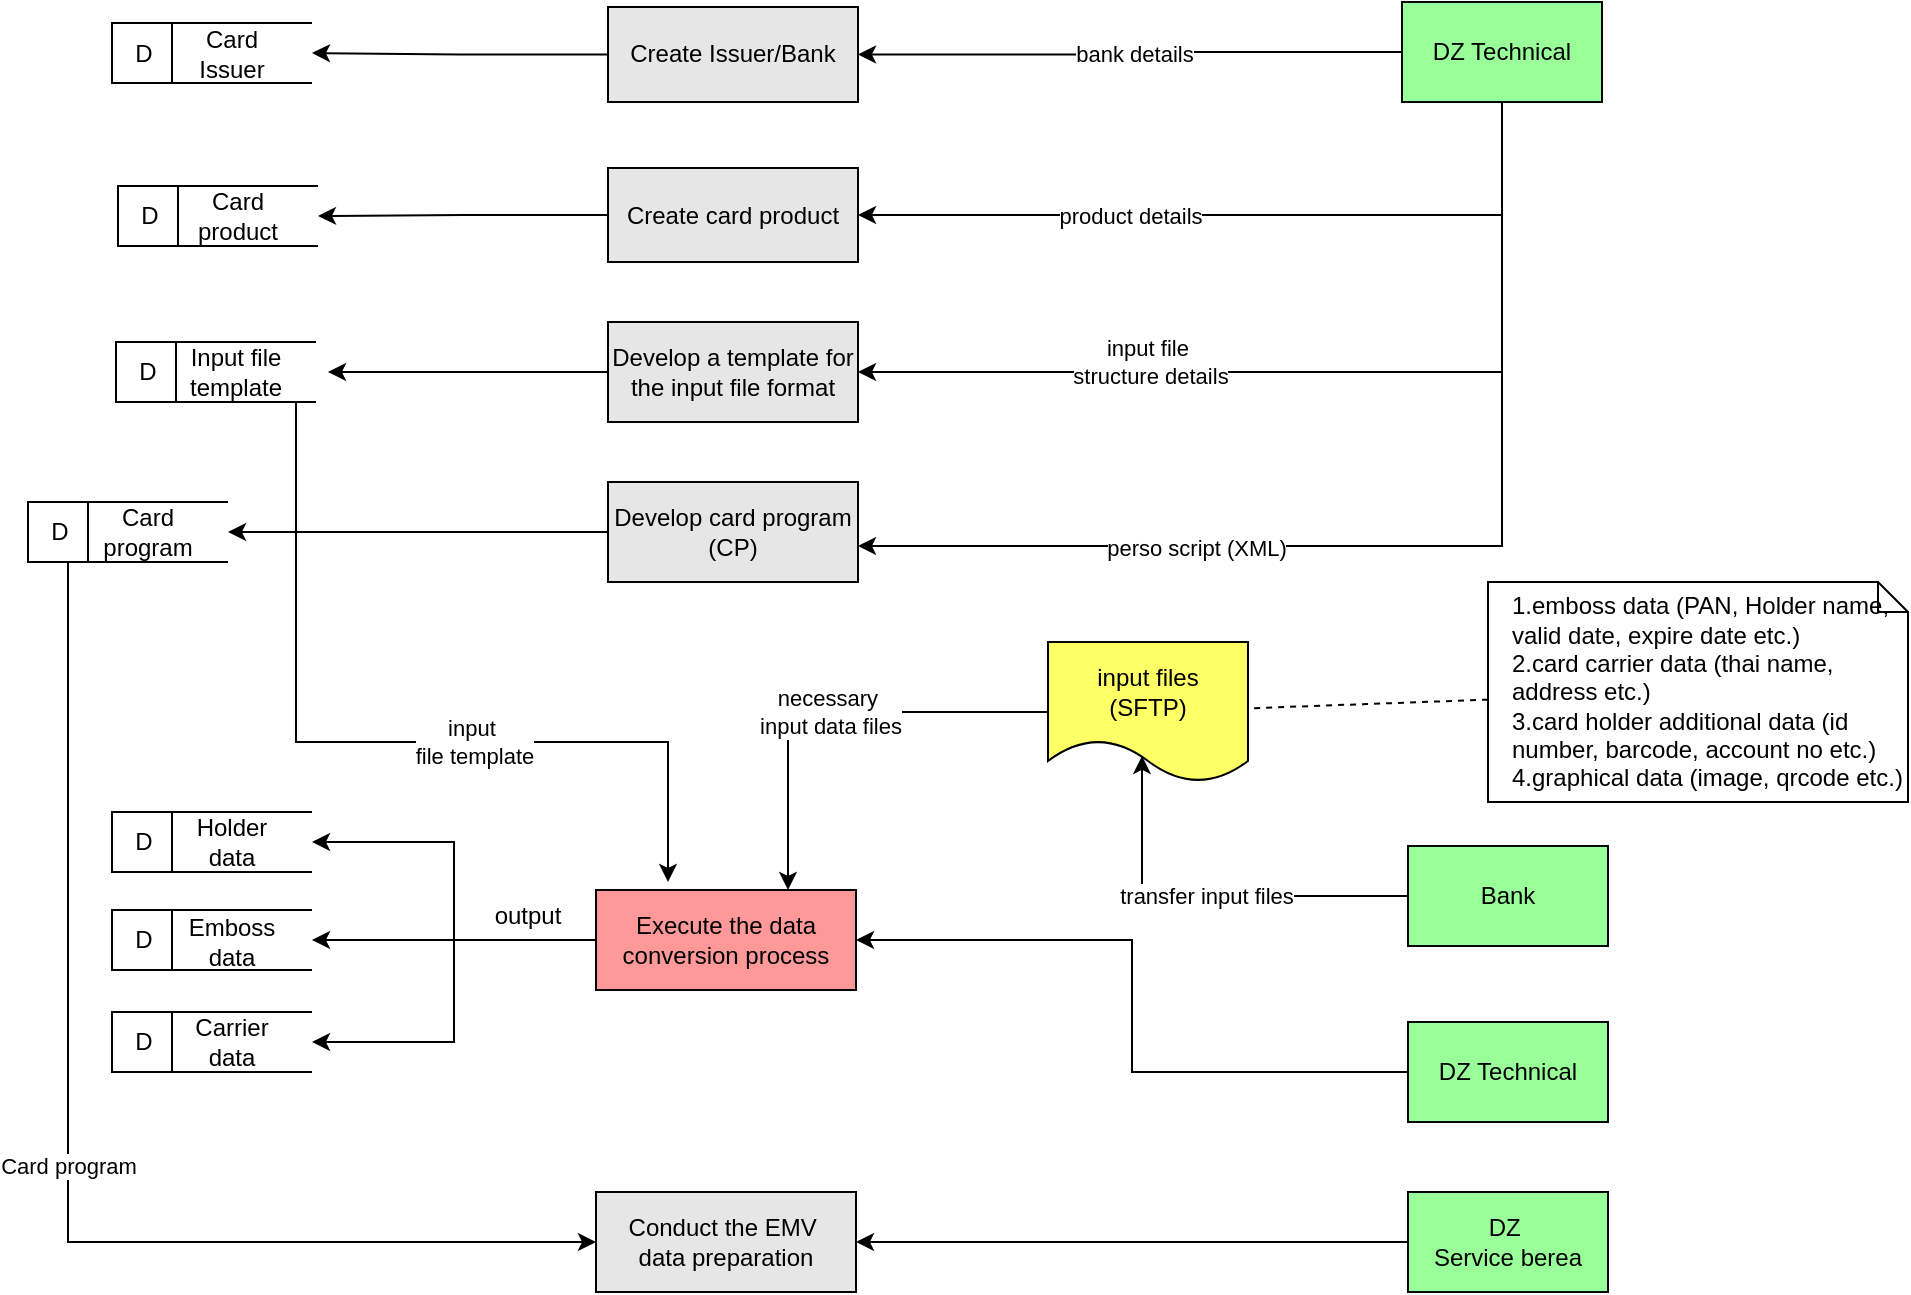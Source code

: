 <mxfile version="23.1.1" type="github" pages="3">
  <diagram name="centralize model" id="p537BfbYChEt8frvit5T">
    <mxGraphModel dx="1290" dy="1727" grid="1" gridSize="10" guides="1" tooltips="1" connect="1" arrows="1" fold="1" page="1" pageScale="1" pageWidth="827" pageHeight="1169" math="0" shadow="0">
      <root>
        <mxCell id="0" />
        <mxCell id="1" parent="0" />
        <mxCell id="7GPe_TrnNlmMUH8Qy_VO-79" style="edgeStyle=orthogonalEdgeStyle;rounded=0;orthogonalLoop=1;jettySize=auto;html=1;entryX=1;entryY=0.5;entryDx=0;entryDy=0;" edge="1" parent="1" source="7GPe_TrnNlmMUH8Qy_VO-3" target="7GPe_TrnNlmMUH8Qy_VO-13">
          <mxGeometry relative="1" as="geometry" />
        </mxCell>
        <mxCell id="7GPe_TrnNlmMUH8Qy_VO-3" value="Execute the data conversion process" style="html=1;dashed=0;whiteSpace=wrap;fillColor=#FF9999;" vertex="1" parent="1">
          <mxGeometry x="324" y="434" width="130" height="50" as="geometry" />
        </mxCell>
        <mxCell id="7GPe_TrnNlmMUH8Qy_VO-6" value="&lt;div&gt;1.emboss data (PAN, Holder name, valid date, expire date etc.)&lt;br&gt;&lt;/div&gt;&lt;div&gt;2.card carrier data (thai name, address etc.)&lt;br&gt;&lt;/div&gt;&lt;div&gt;3.card holder additional data (id number, barcode, account no etc.)&lt;/div&gt;&lt;div&gt;4.graphical data (image, qrcode etc.)&lt;br&gt;&lt;/div&gt;" style="shape=note;size=15;align=left;spacingLeft=10;html=1;whiteSpace=wrap;" vertex="1" parent="1">
          <mxGeometry x="770" y="280" width="210" height="110" as="geometry" />
        </mxCell>
        <mxCell id="7GPe_TrnNlmMUH8Qy_VO-8" value="" style="edgeStyle=none;endArrow=none;dashed=1;html=1;rounded=0;" edge="1" source="7GPe_TrnNlmMUH8Qy_VO-6" parent="1" target="7GPe_TrnNlmMUH8Qy_VO-10">
          <mxGeometry x="1" relative="1" as="geometry">
            <mxPoint x="1070" y="140" as="targetPoint" />
          </mxGeometry>
        </mxCell>
        <mxCell id="7GPe_TrnNlmMUH8Qy_VO-51" value="&lt;div&gt;necessary&amp;nbsp;&lt;/div&gt;&lt;div&gt;input data files&lt;/div&gt;" style="edgeStyle=orthogonalEdgeStyle;rounded=0;orthogonalLoop=1;jettySize=auto;html=1;" edge="1" parent="1" source="7GPe_TrnNlmMUH8Qy_VO-10" target="7GPe_TrnNlmMUH8Qy_VO-3">
          <mxGeometry relative="1" as="geometry">
            <mxPoint x="550" y="349" as="sourcePoint" />
            <Array as="points">
              <mxPoint x="420" y="345" />
            </Array>
          </mxGeometry>
        </mxCell>
        <mxCell id="7GPe_TrnNlmMUH8Qy_VO-10" value="&lt;div&gt;input files&lt;/div&gt;&lt;div&gt;(SFTP)&lt;br&gt;&lt;/div&gt;" style="shape=document;whiteSpace=wrap;html=1;boundedLbl=1;dashed=0;flipH=1;fillColor=#FFFF66;" vertex="1" parent="1">
          <mxGeometry x="550" y="310" width="100" height="70" as="geometry" />
        </mxCell>
        <mxCell id="7GPe_TrnNlmMUH8Qy_VO-48" style="edgeStyle=orthogonalEdgeStyle;rounded=0;orthogonalLoop=1;jettySize=auto;html=1;entryX=1;entryY=0.5;entryDx=0;entryDy=0;" edge="1" parent="1" source="7GPe_TrnNlmMUH8Qy_VO-22" target="7GPe_TrnNlmMUH8Qy_VO-29">
          <mxGeometry relative="1" as="geometry" />
        </mxCell>
        <mxCell id="7GPe_TrnNlmMUH8Qy_VO-22" value="Create Issuer/Bank" style="html=1;dashed=0;whiteSpace=wrap;fillColor=#E6E6E6;" vertex="1" parent="1">
          <mxGeometry x="330" y="-7.5" width="125" height="47.5" as="geometry" />
        </mxCell>
        <mxCell id="7GPe_TrnNlmMUH8Qy_VO-24" style="edgeStyle=orthogonalEdgeStyle;rounded=0;orthogonalLoop=1;jettySize=auto;html=1;" edge="1" parent="1" source="7GPe_TrnNlmMUH8Qy_VO-23" target="7GPe_TrnNlmMUH8Qy_VO-22">
          <mxGeometry relative="1" as="geometry" />
        </mxCell>
        <mxCell id="7GPe_TrnNlmMUH8Qy_VO-27" value="bank details" style="edgeLabel;html=1;align=center;verticalAlign=middle;resizable=0;points=[];" vertex="1" connectable="0" parent="7GPe_TrnNlmMUH8Qy_VO-24">
          <mxGeometry y="2" relative="1" as="geometry">
            <mxPoint as="offset" />
          </mxGeometry>
        </mxCell>
        <mxCell id="7GPe_TrnNlmMUH8Qy_VO-26" value="product details" style="rounded=0;orthogonalLoop=1;jettySize=auto;html=1;entryX=1;entryY=0.5;entryDx=0;entryDy=0;exitX=0.5;exitY=1;exitDx=0;exitDy=0;edgeStyle=orthogonalEdgeStyle;" edge="1" parent="1" source="7GPe_TrnNlmMUH8Qy_VO-23" target="7GPe_TrnNlmMUH8Qy_VO-25">
          <mxGeometry x="0.287" relative="1" as="geometry">
            <mxPoint x="1" as="offset" />
          </mxGeometry>
        </mxCell>
        <mxCell id="7GPe_TrnNlmMUH8Qy_VO-49" style="edgeStyle=orthogonalEdgeStyle;rounded=0;orthogonalLoop=1;jettySize=auto;html=1;entryX=1;entryY=0.5;entryDx=0;entryDy=0;exitX=0.5;exitY=1;exitDx=0;exitDy=0;" edge="1" parent="1" source="7GPe_TrnNlmMUH8Qy_VO-23" target="7GPe_TrnNlmMUH8Qy_VO-46">
          <mxGeometry relative="1" as="geometry" />
        </mxCell>
        <mxCell id="7GPe_TrnNlmMUH8Qy_VO-59" value="&lt;div&gt;input file&amp;nbsp;&lt;/div&gt;&lt;div&gt;structure details&lt;/div&gt;" style="edgeLabel;html=1;align=center;verticalAlign=middle;resizable=0;points=[];" vertex="1" connectable="0" parent="7GPe_TrnNlmMUH8Qy_VO-49">
          <mxGeometry x="-0.306" y="5" relative="1" as="geometry">
            <mxPoint x="-153" y="-10" as="offset" />
          </mxGeometry>
        </mxCell>
        <mxCell id="7GPe_TrnNlmMUH8Qy_VO-23" value="DZ Technical" style="html=1;dashed=0;whiteSpace=wrap;fillColor=#99FF99;" vertex="1" parent="1">
          <mxGeometry x="727" y="-10" width="100" height="50" as="geometry" />
        </mxCell>
        <mxCell id="7GPe_TrnNlmMUH8Qy_VO-37" style="edgeStyle=orthogonalEdgeStyle;rounded=0;orthogonalLoop=1;jettySize=auto;html=1;entryX=1;entryY=0.5;entryDx=0;entryDy=0;" edge="1" parent="1" source="7GPe_TrnNlmMUH8Qy_VO-25" target="7GPe_TrnNlmMUH8Qy_VO-32">
          <mxGeometry relative="1" as="geometry">
            <mxPoint x="190" y="100" as="targetPoint" />
          </mxGeometry>
        </mxCell>
        <mxCell id="7GPe_TrnNlmMUH8Qy_VO-25" value="Create card product" style="html=1;dashed=0;whiteSpace=wrap;fillColor=#E6E6E6;" vertex="1" parent="1">
          <mxGeometry x="330" y="73" width="125" height="47" as="geometry" />
        </mxCell>
        <mxCell id="7GPe_TrnNlmMUH8Qy_VO-28" value="" style="group" vertex="1" connectable="0" parent="1">
          <mxGeometry x="82" y="0.5" width="100" height="30" as="geometry" />
        </mxCell>
        <mxCell id="7GPe_TrnNlmMUH8Qy_VO-29" value="&amp;nbsp; D" style="html=1;dashed=0;whiteSpace=wrap;shape=mxgraph.dfd.dataStoreID;align=left;spacingLeft=3;points=[[0,0],[0.5,0],[1,0],[0,0.5],[1,0.5],[0,1],[0.5,1],[1,1]];" vertex="1" parent="7GPe_TrnNlmMUH8Qy_VO-28">
          <mxGeometry width="100" height="30" as="geometry" />
        </mxCell>
        <mxCell id="7GPe_TrnNlmMUH8Qy_VO-30" value="Card Issuer" style="text;strokeColor=none;align=center;fillColor=none;html=1;verticalAlign=middle;whiteSpace=wrap;rounded=0;" vertex="1" parent="7GPe_TrnNlmMUH8Qy_VO-28">
          <mxGeometry x="30" width="60" height="30" as="geometry" />
        </mxCell>
        <mxCell id="7GPe_TrnNlmMUH8Qy_VO-31" value="" style="group" vertex="1" connectable="0" parent="1">
          <mxGeometry x="70" y="87" width="100" height="30" as="geometry" />
        </mxCell>
        <mxCell id="7GPe_TrnNlmMUH8Qy_VO-32" value="&amp;nbsp; D" style="html=1;dashed=0;whiteSpace=wrap;shape=mxgraph.dfd.dataStoreID;align=left;spacingLeft=3;points=[[0,0],[0.5,0],[1,0],[0,0.5],[1,0.5],[0,1],[0.5,1],[1,1]];" vertex="1" parent="7GPe_TrnNlmMUH8Qy_VO-31">
          <mxGeometry x="15" y="-5" width="100" height="30" as="geometry" />
        </mxCell>
        <mxCell id="7GPe_TrnNlmMUH8Qy_VO-33" value="Card product" style="text;strokeColor=none;align=center;fillColor=none;html=1;verticalAlign=middle;whiteSpace=wrap;rounded=0;" vertex="1" parent="7GPe_TrnNlmMUH8Qy_VO-31">
          <mxGeometry x="60" y="-5" width="30" height="30" as="geometry" />
        </mxCell>
        <mxCell id="7GPe_TrnNlmMUH8Qy_VO-39" value="transfer input files" style="edgeStyle=orthogonalEdgeStyle;rounded=0;orthogonalLoop=1;jettySize=auto;html=1;entryX=0.53;entryY=0.814;entryDx=0;entryDy=0;entryPerimeter=0;" edge="1" parent="1" source="7GPe_TrnNlmMUH8Qy_VO-38" target="7GPe_TrnNlmMUH8Qy_VO-10">
          <mxGeometry relative="1" as="geometry">
            <mxPoint x="600" y="384" as="targetPoint" />
          </mxGeometry>
        </mxCell>
        <mxCell id="7GPe_TrnNlmMUH8Qy_VO-38" value="Bank" style="html=1;dashed=0;whiteSpace=wrap;fillColor=#99FF99;" vertex="1" parent="1">
          <mxGeometry x="730" y="412" width="100" height="50" as="geometry" />
        </mxCell>
        <mxCell id="7GPe_TrnNlmMUH8Qy_VO-57" style="edgeStyle=orthogonalEdgeStyle;rounded=0;orthogonalLoop=1;jettySize=auto;html=1;" edge="1" parent="1" source="7GPe_TrnNlmMUH8Qy_VO-46">
          <mxGeometry relative="1" as="geometry">
            <mxPoint x="190" y="175" as="targetPoint" />
          </mxGeometry>
        </mxCell>
        <mxCell id="7GPe_TrnNlmMUH8Qy_VO-46" value="Develop a template for the input file format" style="html=1;dashed=0;whiteSpace=wrap;fillColor=#E6E6E6;" vertex="1" parent="1">
          <mxGeometry x="330" y="150" width="125" height="50" as="geometry" />
        </mxCell>
        <mxCell id="7GPe_TrnNlmMUH8Qy_VO-53" value="" style="group" vertex="1" connectable="0" parent="1">
          <mxGeometry x="84" y="160" width="100" height="30" as="geometry" />
        </mxCell>
        <mxCell id="7GPe_TrnNlmMUH8Qy_VO-54" value="&amp;nbsp; D" style="html=1;dashed=0;whiteSpace=wrap;shape=mxgraph.dfd.dataStoreID;align=left;spacingLeft=3;points=[[0,0],[0.5,0],[1,0],[0,0.5],[1,0.5],[0,1],[0.5,1],[1,1]];" vertex="1" parent="7GPe_TrnNlmMUH8Qy_VO-53">
          <mxGeometry width="100" height="30" as="geometry" />
        </mxCell>
        <mxCell id="7GPe_TrnNlmMUH8Qy_VO-55" value="Input file template" style="text;strokeColor=none;align=center;fillColor=none;html=1;verticalAlign=middle;whiteSpace=wrap;rounded=0;" vertex="1" parent="7GPe_TrnNlmMUH8Qy_VO-53">
          <mxGeometry x="30" width="60" height="30" as="geometry" />
        </mxCell>
        <mxCell id="7GPe_TrnNlmMUH8Qy_VO-58" value="&lt;div&gt;input&amp;nbsp;&lt;/div&gt;&lt;div&gt;file template&lt;/div&gt;" style="rounded=0;orthogonalLoop=1;jettySize=auto;html=1;edgeStyle=orthogonalEdgeStyle;exitX=1;exitY=1;exitDx=0;exitDy=0;" edge="1" parent="1" source="7GPe_TrnNlmMUH8Qy_VO-55">
          <mxGeometry x="0.217" relative="1" as="geometry">
            <mxPoint x="300" y="310" as="sourcePoint" />
            <mxPoint x="360" y="430" as="targetPoint" />
            <Array as="points">
              <mxPoint x="174" y="360" />
              <mxPoint x="360" y="360" />
            </Array>
            <mxPoint as="offset" />
          </mxGeometry>
        </mxCell>
        <mxCell id="7GPe_TrnNlmMUH8Qy_VO-65" style="edgeStyle=orthogonalEdgeStyle;rounded=0;orthogonalLoop=1;jettySize=auto;html=1;entryX=1;entryY=0.5;entryDx=0;entryDy=0;" edge="1" parent="1" source="7GPe_TrnNlmMUH8Qy_VO-60" target="7GPe_TrnNlmMUH8Qy_VO-63">
          <mxGeometry relative="1" as="geometry">
            <mxPoint x="280" y="255" as="targetPoint" />
          </mxGeometry>
        </mxCell>
        <mxCell id="7GPe_TrnNlmMUH8Qy_VO-60" value="Develop card program (CP)" style="html=1;dashed=0;whiteSpace=wrap;fillColor=#E6E6E6;" vertex="1" parent="1">
          <mxGeometry x="330" y="230" width="125" height="50" as="geometry" />
        </mxCell>
        <mxCell id="7GPe_TrnNlmMUH8Qy_VO-61" style="edgeStyle=orthogonalEdgeStyle;rounded=0;orthogonalLoop=1;jettySize=auto;html=1;entryX=1;entryY=0.64;entryDx=0;entryDy=0;entryPerimeter=0;" edge="1" parent="1" source="7GPe_TrnNlmMUH8Qy_VO-23" target="7GPe_TrnNlmMUH8Qy_VO-60">
          <mxGeometry relative="1" as="geometry">
            <Array as="points">
              <mxPoint x="777" y="262" />
            </Array>
          </mxGeometry>
        </mxCell>
        <mxCell id="7GPe_TrnNlmMUH8Qy_VO-66" value="perso script (XML)" style="edgeLabel;html=1;align=center;verticalAlign=middle;resizable=0;points=[];" vertex="1" connectable="0" parent="7GPe_TrnNlmMUH8Qy_VO-61">
          <mxGeometry x="0.379" y="1" relative="1" as="geometry">
            <mxPoint as="offset" />
          </mxGeometry>
        </mxCell>
        <mxCell id="7GPe_TrnNlmMUH8Qy_VO-62" value="" style="group" vertex="1" connectable="0" parent="1">
          <mxGeometry x="40" y="240" width="100" height="30" as="geometry" />
        </mxCell>
        <mxCell id="7GPe_TrnNlmMUH8Qy_VO-63" value="&amp;nbsp; D" style="html=1;dashed=0;whiteSpace=wrap;shape=mxgraph.dfd.dataStoreID;align=left;spacingLeft=3;points=[[0,0],[0.5,0],[1,0],[0,0.5],[1,0.5],[0,1],[0.5,1],[1,1]];" vertex="1" parent="7GPe_TrnNlmMUH8Qy_VO-62">
          <mxGeometry width="100" height="30" as="geometry" />
        </mxCell>
        <mxCell id="7GPe_TrnNlmMUH8Qy_VO-64" value="Card program" style="text;strokeColor=none;align=center;fillColor=none;html=1;verticalAlign=middle;whiteSpace=wrap;rounded=0;" vertex="1" parent="7GPe_TrnNlmMUH8Qy_VO-62">
          <mxGeometry x="30" width="60" height="30" as="geometry" />
        </mxCell>
        <mxCell id="7GPe_TrnNlmMUH8Qy_VO-70" style="edgeStyle=orthogonalEdgeStyle;rounded=0;orthogonalLoop=1;jettySize=auto;html=1;entryX=1;entryY=0.5;entryDx=0;entryDy=0;" edge="1" parent="1" source="7GPe_TrnNlmMUH8Qy_VO-69" target="7GPe_TrnNlmMUH8Qy_VO-3">
          <mxGeometry relative="1" as="geometry" />
        </mxCell>
        <mxCell id="7GPe_TrnNlmMUH8Qy_VO-69" value="DZ Technical" style="html=1;dashed=0;whiteSpace=wrap;fillColor=#99FF99;" vertex="1" parent="1">
          <mxGeometry x="730" y="500" width="100" height="50" as="geometry" />
        </mxCell>
        <mxCell id="7GPe_TrnNlmMUH8Qy_VO-78" value="&lt;div&gt;Conduct the EMV&amp;nbsp;&lt;/div&gt;&lt;div&gt;data preparation&lt;/div&gt;" style="html=1;dashed=0;whiteSpace=wrap;fillColor=#E6E6E6;" vertex="1" parent="1">
          <mxGeometry x="324" y="585" width="130" height="50" as="geometry" />
        </mxCell>
        <mxCell id="7GPe_TrnNlmMUH8Qy_VO-18" value="" style="group;fillColor=#00CC00;container=0;" vertex="1" connectable="0" parent="1">
          <mxGeometry x="82" y="495" width="100" height="30" as="geometry" />
        </mxCell>
        <mxCell id="7GPe_TrnNlmMUH8Qy_VO-73" style="edgeStyle=orthogonalEdgeStyle;rounded=0;orthogonalLoop=1;jettySize=auto;html=1;entryX=1;entryY=0.5;entryDx=0;entryDy=0;exitX=0;exitY=0.5;exitDx=0;exitDy=0;" edge="1" parent="1" source="7GPe_TrnNlmMUH8Qy_VO-3" target="7GPe_TrnNlmMUH8Qy_VO-19">
          <mxGeometry relative="1" as="geometry">
            <mxPoint x="228" y="459" as="sourcePoint" />
          </mxGeometry>
        </mxCell>
        <mxCell id="7GPe_TrnNlmMUH8Qy_VO-75" style="edgeStyle=orthogonalEdgeStyle;rounded=0;orthogonalLoop=1;jettySize=auto;html=1;entryX=1;entryY=0.5;entryDx=0;entryDy=0;exitX=0;exitY=0.5;exitDx=0;exitDy=0;" edge="1" parent="1" source="7GPe_TrnNlmMUH8Qy_VO-3" target="7GPe_TrnNlmMUH8Qy_VO-15">
          <mxGeometry relative="1" as="geometry">
            <mxPoint x="228" y="459" as="sourcePoint" />
          </mxGeometry>
        </mxCell>
        <mxCell id="7GPe_TrnNlmMUH8Qy_VO-13" value="&amp;nbsp; D" style="html=1;dashed=0;whiteSpace=wrap;shape=mxgraph.dfd.dataStoreID;align=left;spacingLeft=3;points=[[0,0],[0.5,0],[1,0],[0,0.5],[1,0.5],[0,1],[0.5,1],[1,1]];container=0;" vertex="1" parent="1">
          <mxGeometry x="82" y="444" width="100" height="30" as="geometry" />
        </mxCell>
        <mxCell id="7GPe_TrnNlmMUH8Qy_VO-14" value="Emboss data" style="text;strokeColor=none;align=center;fillColor=none;html=1;verticalAlign=middle;whiteSpace=wrap;rounded=0;container=0;" vertex="1" parent="1">
          <mxGeometry x="112" y="445" width="60" height="30" as="geometry" />
        </mxCell>
        <mxCell id="7GPe_TrnNlmMUH8Qy_VO-15" value="&amp;nbsp; D" style="html=1;dashed=0;whiteSpace=wrap;shape=mxgraph.dfd.dataStoreID;align=left;spacingLeft=3;points=[[0,0],[0.5,0],[1,0],[0,0.5],[1,0.5],[0,1],[0.5,1],[1,1]];container=0;" vertex="1" parent="1">
          <mxGeometry x="82" y="495" width="100" height="30" as="geometry" />
        </mxCell>
        <mxCell id="7GPe_TrnNlmMUH8Qy_VO-16" value="Carrier data" style="text;strokeColor=none;align=center;fillColor=none;html=1;verticalAlign=middle;whiteSpace=wrap;rounded=0;container=0;" vertex="1" parent="1">
          <mxGeometry x="112" y="495" width="60" height="30" as="geometry" />
        </mxCell>
        <mxCell id="7GPe_TrnNlmMUH8Qy_VO-19" value="&amp;nbsp; D" style="html=1;dashed=0;whiteSpace=wrap;shape=mxgraph.dfd.dataStoreID;align=left;spacingLeft=3;points=[[0,0],[0.5,0],[1,0],[0,0.5],[1,0.5],[0,1],[0.5,1],[1,1]];container=0;" vertex="1" parent="1">
          <mxGeometry x="82" y="395" width="100" height="30" as="geometry" />
        </mxCell>
        <mxCell id="7GPe_TrnNlmMUH8Qy_VO-20" value="Holder data" style="text;strokeColor=none;align=center;fillColor=none;html=1;verticalAlign=middle;whiteSpace=wrap;rounded=0;container=0;" vertex="1" parent="1">
          <mxGeometry x="112" y="395" width="60" height="30" as="geometry" />
        </mxCell>
        <mxCell id="7GPe_TrnNlmMUH8Qy_VO-80" value="output" style="text;strokeColor=none;align=center;fillColor=none;html=1;verticalAlign=middle;whiteSpace=wrap;rounded=0;" vertex="1" parent="1">
          <mxGeometry x="260" y="432" width="60" height="30" as="geometry" />
        </mxCell>
        <mxCell id="7GPe_TrnNlmMUH8Qy_VO-82" value="Card program" style="edgeStyle=orthogonalEdgeStyle;rounded=0;orthogonalLoop=1;jettySize=auto;html=1;entryX=0;entryY=0.5;entryDx=0;entryDy=0;" edge="1" parent="1" source="7GPe_TrnNlmMUH8Qy_VO-63" target="7GPe_TrnNlmMUH8Qy_VO-78">
          <mxGeometry relative="1" as="geometry">
            <mxPoint x="50" y="290" as="sourcePoint" />
            <Array as="points">
              <mxPoint x="60" y="610" />
            </Array>
          </mxGeometry>
        </mxCell>
        <mxCell id="7GPe_TrnNlmMUH8Qy_VO-84" style="edgeStyle=orthogonalEdgeStyle;rounded=0;orthogonalLoop=1;jettySize=auto;html=1;entryX=1;entryY=0.5;entryDx=0;entryDy=0;" edge="1" parent="1" source="7GPe_TrnNlmMUH8Qy_VO-83" target="7GPe_TrnNlmMUH8Qy_VO-78">
          <mxGeometry relative="1" as="geometry" />
        </mxCell>
        <mxCell id="7GPe_TrnNlmMUH8Qy_VO-83" value="&lt;div&gt;DZ&amp;nbsp;&lt;/div&gt;&lt;div&gt;Service berea&lt;/div&gt;" style="html=1;dashed=0;whiteSpace=wrap;fillColor=#99FF99;" vertex="1" parent="1">
          <mxGeometry x="730" y="585" width="100" height="50" as="geometry" />
        </mxCell>
      </root>
    </mxGraphModel>
  </diagram>
  <diagram id="9T_5J_mIrMXlhwAe_HN3" name="delegate model">
    <mxGraphModel dx="1290" dy="558" grid="1" gridSize="10" guides="1" tooltips="1" connect="1" arrows="1" fold="1" page="1" pageScale="1" pageWidth="827" pageHeight="1169" math="0" shadow="0">
      <root>
        <mxCell id="0" />
        <mxCell id="1" parent="0" />
      </root>
    </mxGraphModel>
  </diagram>
  <diagram id="ulSLRUHP-Ur9G5Vhskx1" name="instant model">
    <mxGraphModel dx="1290" dy="558" grid="1" gridSize="10" guides="1" tooltips="1" connect="1" arrows="1" fold="1" page="1" pageScale="1" pageWidth="827" pageHeight="1169" math="0" shadow="0">
      <root>
        <mxCell id="0" />
        <mxCell id="1" parent="0" />
      </root>
    </mxGraphModel>
  </diagram>
</mxfile>
